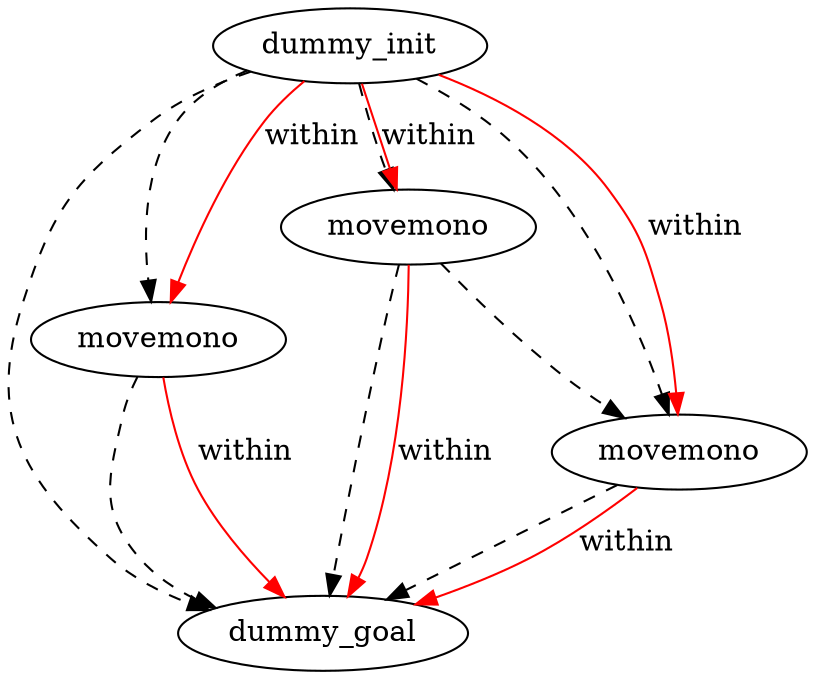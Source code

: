 digraph {
	"7e2a9ced-8a27-527c-3e77-5b7f8b4db6dc" [label=dummy_init]
	"dfdf7727-037c-0216-09e7-bfe15c61fd8d" [label=dummy_goal]
	"b5b2446a-e55f-6b6d-9917-a01312d7a1ec" [label=movemono]
	"073393d6-f1fa-c66b-a6f3-f7af3d641028" [label=movemono]
	"1d875212-b6d5-f842-cea5-8c3e98433c3a" [label=movemono]
	"7e2a9ced-8a27-527c-3e77-5b7f8b4db6dc" -> "073393d6-f1fa-c66b-a6f3-f7af3d641028" [color=black style=dashed]
	"7e2a9ced-8a27-527c-3e77-5b7f8b4db6dc" -> "b5b2446a-e55f-6b6d-9917-a01312d7a1ec" [color=black style=dashed]
	"073393d6-f1fa-c66b-a6f3-f7af3d641028" -> "dfdf7727-037c-0216-09e7-bfe15c61fd8d" [color=black style=dashed]
	"b5b2446a-e55f-6b6d-9917-a01312d7a1ec" -> "dfdf7727-037c-0216-09e7-bfe15c61fd8d" [color=black style=dashed]
	"073393d6-f1fa-c66b-a6f3-f7af3d641028" -> "1d875212-b6d5-f842-cea5-8c3e98433c3a" [color=black style=dashed]
	"7e2a9ced-8a27-527c-3e77-5b7f8b4db6dc" -> "1d875212-b6d5-f842-cea5-8c3e98433c3a" [color=black style=dashed]
	"7e2a9ced-8a27-527c-3e77-5b7f8b4db6dc" -> "dfdf7727-037c-0216-09e7-bfe15c61fd8d" [color=black style=dashed]
	"1d875212-b6d5-f842-cea5-8c3e98433c3a" -> "dfdf7727-037c-0216-09e7-bfe15c61fd8d" [color=black style=dashed]
	"7e2a9ced-8a27-527c-3e77-5b7f8b4db6dc" -> "b5b2446a-e55f-6b6d-9917-a01312d7a1ec" [label=within color=red]
	"7e2a9ced-8a27-527c-3e77-5b7f8b4db6dc" -> "073393d6-f1fa-c66b-a6f3-f7af3d641028" [label=within color=red]
	"1d875212-b6d5-f842-cea5-8c3e98433c3a" -> "dfdf7727-037c-0216-09e7-bfe15c61fd8d" [label=within color=red]
	"073393d6-f1fa-c66b-a6f3-f7af3d641028" -> "dfdf7727-037c-0216-09e7-bfe15c61fd8d" [label=within color=red]
	"7e2a9ced-8a27-527c-3e77-5b7f8b4db6dc" -> "1d875212-b6d5-f842-cea5-8c3e98433c3a" [label=within color=red]
	"b5b2446a-e55f-6b6d-9917-a01312d7a1ec" -> "dfdf7727-037c-0216-09e7-bfe15c61fd8d" [label=within color=red]
}
